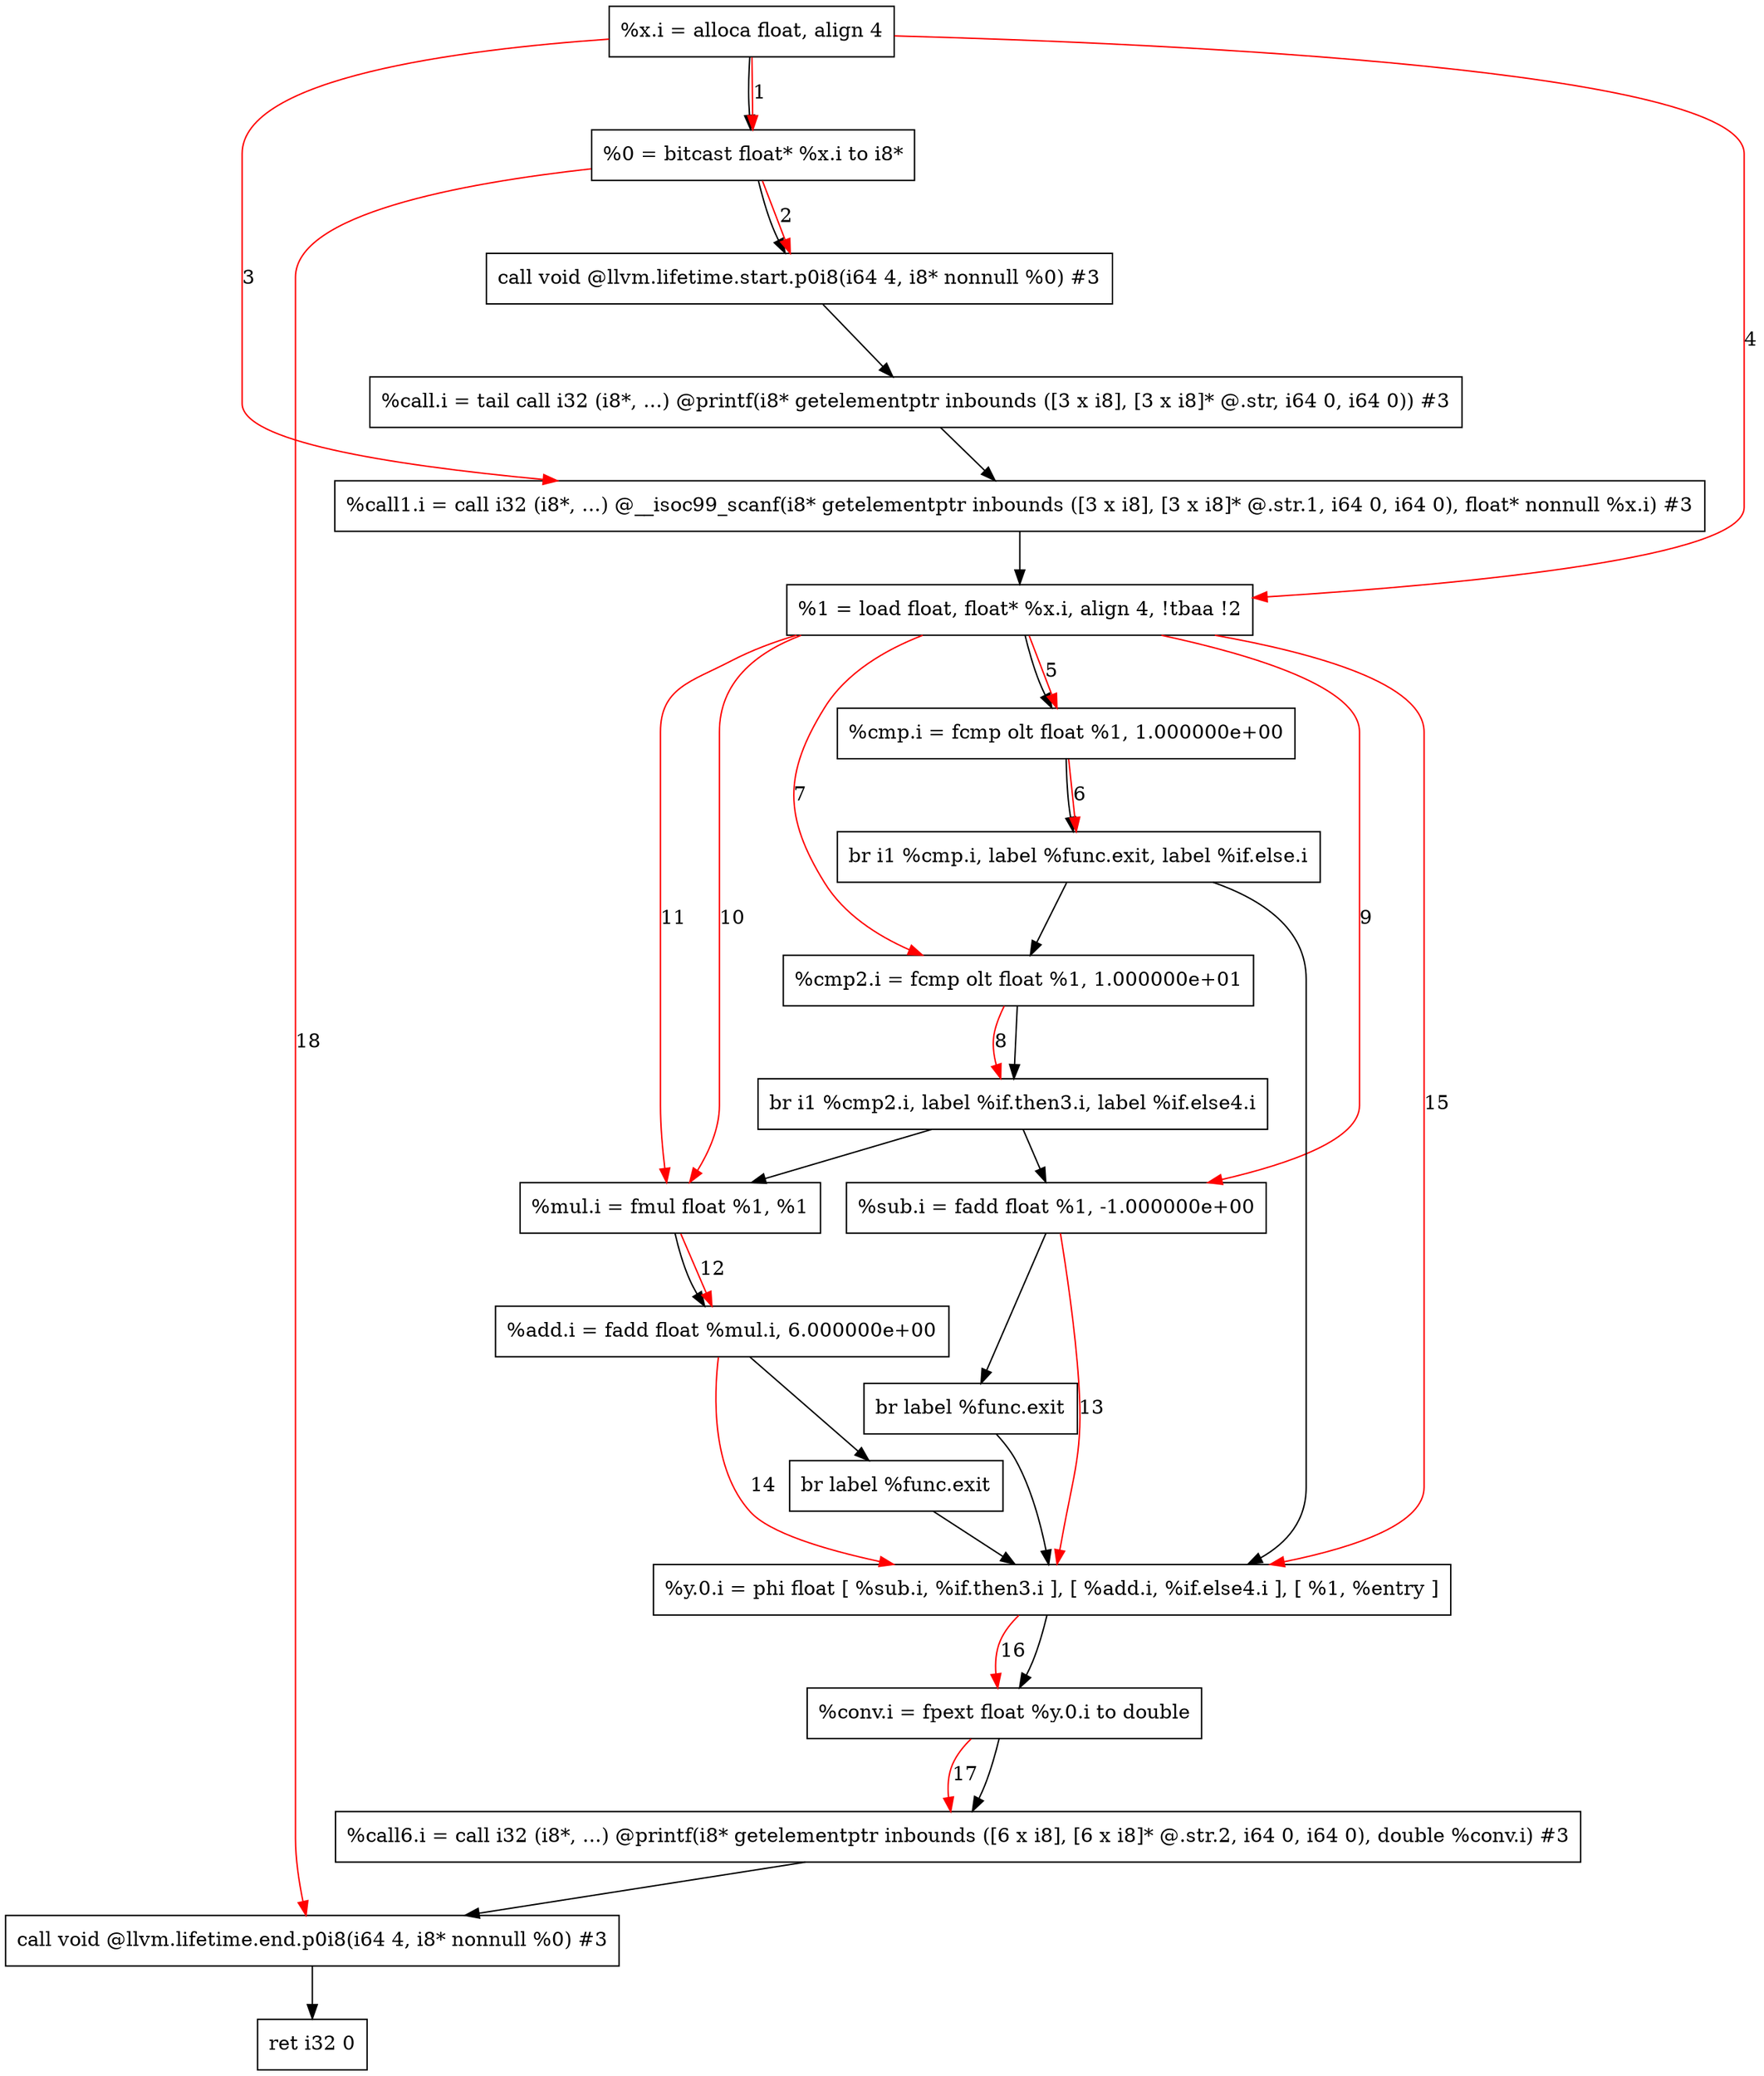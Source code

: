 digraph "CDFG for'main' function" {
	Node0x5573da70fd28[shape=record, label="  %x.i = alloca float, align 4"]
	Node0x5573da70fad8[shape=record, label="  %0 = bitcast float* %x.i to i8*"]
	Node0x5573da712bb8[shape=record, label="  call void @llvm.lifetime.start.p0i8(i64 4, i8* nonnull %0) #3"]
	Node0x5573da712c90[shape=record, label="  %call.i = tail call i32 (i8*, ...) @printf(i8* getelementptr inbounds ([3 x i8], [3 x i8]* @.str, i64 0, i64 0)) #3"]
	Node0x5573da712d98[shape=record, label="  %call1.i = call i32 (i8*, ...) @__isoc99_scanf(i8* getelementptr inbounds ([3 x i8], [3 x i8]* @.str.1, i64 0, i64 0), float* nonnull %x.i) #3"]
	Node0x5573da712e78[shape=record, label="  %1 = load float, float* %x.i, align 4, !tbaa !2"]
	Node0x5573da713520[shape=record, label="  %cmp.i = fcmp olt float %1, 1.000000e+00"]
	Node0x5573da713708[shape=record, label="  br i1 %cmp.i, label %func.exit, label %if.else.i"]
	Node0x5573da7137a0[shape=record, label="  %cmp2.i = fcmp olt float %1, 1.000000e+01"]
	Node0x5573da713988[shape=record, label="  br i1 %cmp2.i, label %if.then3.i, label %if.else4.i"]
	Node0x5573da713a20[shape=record, label="  %sub.i = fadd float %1, -1.000000e+00"]
	Node0x5573da713678[shape=record, label="  br label %func.exit"]
	Node0x5573da713a90[shape=record, label="  %mul.i = fmul float %1, %1"]
	Node0x5573da713b40[shape=record, label="  %add.i = fadd float %mul.i, 6.000000e+00"]
	Node0x5573da7138f8[shape=record, label="  br label %func.exit"]
	Node0x5573da713d28[shape=record, label="  %y.0.i = phi float [ %sub.i, %if.then3.i ], [ %add.i, %if.else4.i ], [ %1, %entry ]"]
	Node0x5573da7135c8[shape=record, label="  %conv.i = fpext float %y.0.i to double"]
	Node0x5573da713e88[shape=record, label="  %call6.i = call i32 (i8*, ...) @printf(i8* getelementptr inbounds ([6 x i8], [6 x i8]* @.str.2, i64 0, i64 0), double %conv.i) #3"]
	Node0x5573da714058[shape=record, label="  call void @llvm.lifetime.end.p0i8(i64 4, i8* nonnull %0) #3"]
	Node0x5573da714118[shape=record, label="  ret i32 0"]
	Node0x5573da70fd28 -> Node0x5573da70fad8
	Node0x5573da70fad8 -> Node0x5573da712bb8
	Node0x5573da712bb8 -> Node0x5573da712c90
	Node0x5573da712c90 -> Node0x5573da712d98
	Node0x5573da712d98 -> Node0x5573da712e78
	Node0x5573da712e78 -> Node0x5573da713520
	Node0x5573da713520 -> Node0x5573da713708
	Node0x5573da713708 -> Node0x5573da713d28
	Node0x5573da713708 -> Node0x5573da7137a0
	Node0x5573da7137a0 -> Node0x5573da713988
	Node0x5573da713988 -> Node0x5573da713a20
	Node0x5573da713988 -> Node0x5573da713a90
	Node0x5573da713a20 -> Node0x5573da713678
	Node0x5573da713678 -> Node0x5573da713d28
	Node0x5573da713a90 -> Node0x5573da713b40
	Node0x5573da713b40 -> Node0x5573da7138f8
	Node0x5573da7138f8 -> Node0x5573da713d28
	Node0x5573da713d28 -> Node0x5573da7135c8
	Node0x5573da7135c8 -> Node0x5573da713e88
	Node0x5573da713e88 -> Node0x5573da714058
	Node0x5573da714058 -> Node0x5573da714118
edge [color=red]
	Node0x5573da70fd28 -> Node0x5573da70fad8[label="1"]
	Node0x5573da70fad8 -> Node0x5573da712bb8[label="2"]
	Node0x5573da70fd28 -> Node0x5573da712d98[label="3"]
	Node0x5573da70fd28 -> Node0x5573da712e78[label="4"]
	Node0x5573da712e78 -> Node0x5573da713520[label="5"]
	Node0x5573da713520 -> Node0x5573da713708[label="6"]
	Node0x5573da712e78 -> Node0x5573da7137a0[label="7"]
	Node0x5573da7137a0 -> Node0x5573da713988[label="8"]
	Node0x5573da712e78 -> Node0x5573da713a20[label="9"]
	Node0x5573da712e78 -> Node0x5573da713a90[label="10"]
	Node0x5573da712e78 -> Node0x5573da713a90[label="11"]
	Node0x5573da713a90 -> Node0x5573da713b40[label="12"]
	Node0x5573da713a20 -> Node0x5573da713d28[label="13"]
	Node0x5573da713b40 -> Node0x5573da713d28[label="14"]
	Node0x5573da712e78 -> Node0x5573da713d28[label="15"]
	Node0x5573da713d28 -> Node0x5573da7135c8[label="16"]
	Node0x5573da7135c8 -> Node0x5573da713e88[label="17"]
	Node0x5573da70fad8 -> Node0x5573da714058[label="18"]
}
